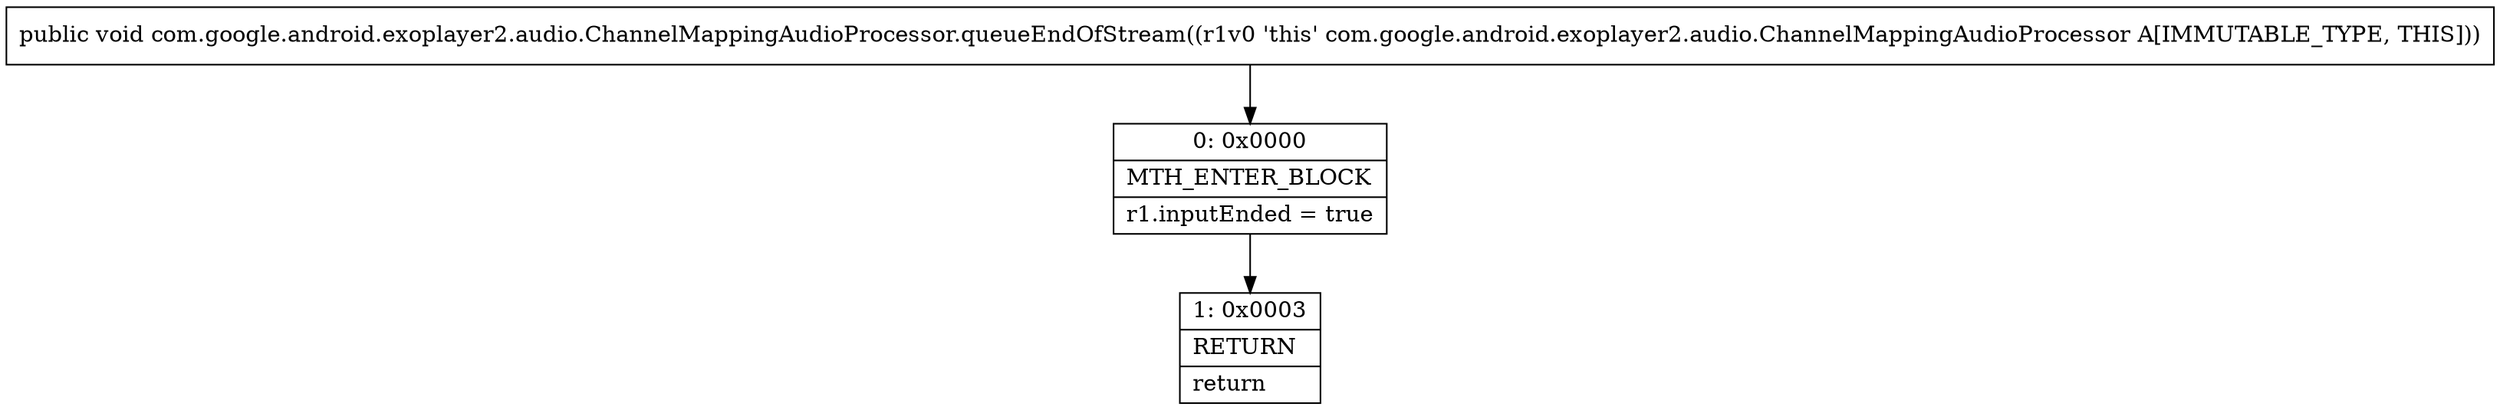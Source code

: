digraph "CFG forcom.google.android.exoplayer2.audio.ChannelMappingAudioProcessor.queueEndOfStream()V" {
Node_0 [shape=record,label="{0\:\ 0x0000|MTH_ENTER_BLOCK\l|r1.inputEnded = true\l}"];
Node_1 [shape=record,label="{1\:\ 0x0003|RETURN\l|return\l}"];
MethodNode[shape=record,label="{public void com.google.android.exoplayer2.audio.ChannelMappingAudioProcessor.queueEndOfStream((r1v0 'this' com.google.android.exoplayer2.audio.ChannelMappingAudioProcessor A[IMMUTABLE_TYPE, THIS])) }"];
MethodNode -> Node_0;
Node_0 -> Node_1;
}

